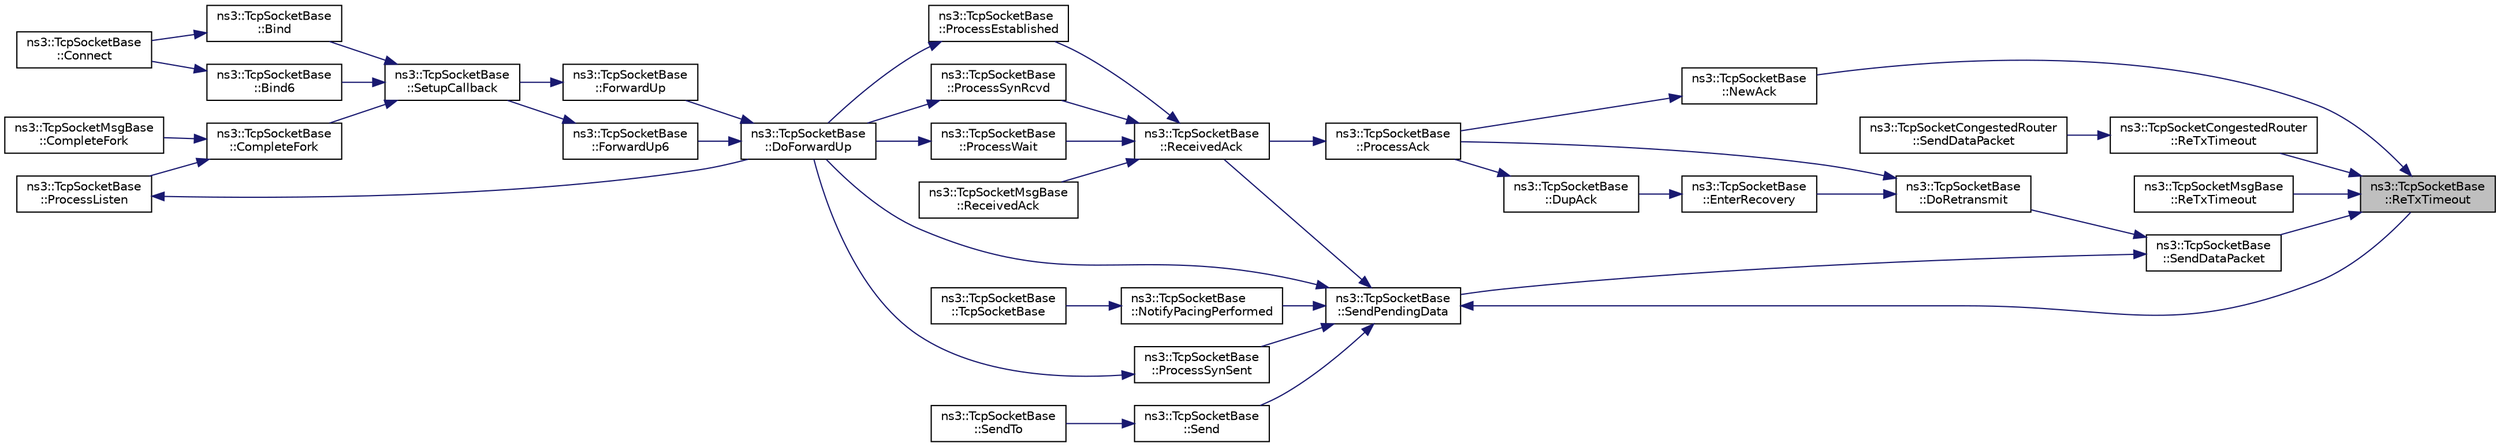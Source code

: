 digraph "ns3::TcpSocketBase::ReTxTimeout"
{
 // LATEX_PDF_SIZE
  edge [fontname="Helvetica",fontsize="10",labelfontname="Helvetica",labelfontsize="10"];
  node [fontname="Helvetica",fontsize="10",shape=record];
  rankdir="RL";
  Node1 [label="ns3::TcpSocketBase\l::ReTxTimeout",height=0.2,width=0.4,color="black", fillcolor="grey75", style="filled", fontcolor="black",tooltip="An RTO event happened."];
  Node1 -> Node2 [dir="back",color="midnightblue",fontsize="10",style="solid",fontname="Helvetica"];
  Node2 [label="ns3::TcpSocketBase\l::NewAck",height=0.2,width=0.4,color="black", fillcolor="white", style="filled",URL="$classns3_1_1_tcp_socket_base.html#a13401dd51854607d0521a35bf2622761",tooltip="Update buffers w.r.t."];
  Node2 -> Node3 [dir="back",color="midnightblue",fontsize="10",style="solid",fontname="Helvetica"];
  Node3 [label="ns3::TcpSocketBase\l::ProcessAck",height=0.2,width=0.4,color="black", fillcolor="white", style="filled",URL="$classns3_1_1_tcp_socket_base.html#ad510be50dd8e1c5cdcd31fb5b690e63d",tooltip="Process a received ack."];
  Node3 -> Node4 [dir="back",color="midnightblue",fontsize="10",style="solid",fontname="Helvetica"];
  Node4 [label="ns3::TcpSocketBase\l::ReceivedAck",height=0.2,width=0.4,color="black", fillcolor="white", style="filled",URL="$classns3_1_1_tcp_socket_base.html#a695c036628adf8a204a653dbf178f8cd",tooltip="Received an ACK packet."];
  Node4 -> Node5 [dir="back",color="midnightblue",fontsize="10",style="solid",fontname="Helvetica"];
  Node5 [label="ns3::TcpSocketBase\l::ProcessEstablished",height=0.2,width=0.4,color="black", fillcolor="white", style="filled",URL="$classns3_1_1_tcp_socket_base.html#a0deda9c6a4f777bf660b190cd73b102f",tooltip="Received a packet upon ESTABLISHED state."];
  Node5 -> Node6 [dir="back",color="midnightblue",fontsize="10",style="solid",fontname="Helvetica"];
  Node6 [label="ns3::TcpSocketBase\l::DoForwardUp",height=0.2,width=0.4,color="black", fillcolor="white", style="filled",URL="$classns3_1_1_tcp_socket_base.html#ad5e7b21b9e9371bf9c19da5d3c56aac1",tooltip="Called by TcpSocketBase::ForwardUp{,6}()."];
  Node6 -> Node7 [dir="back",color="midnightblue",fontsize="10",style="solid",fontname="Helvetica"];
  Node7 [label="ns3::TcpSocketBase\l::ForwardUp",height=0.2,width=0.4,color="black", fillcolor="white", style="filled",URL="$classns3_1_1_tcp_socket_base.html#a2ebbcb9713facc9481341fcd972cdd82",tooltip="Called by the L3 protocol when it received a packet to pass on to TCP."];
  Node7 -> Node8 [dir="back",color="midnightblue",fontsize="10",style="solid",fontname="Helvetica"];
  Node8 [label="ns3::TcpSocketBase\l::SetupCallback",height=0.2,width=0.4,color="black", fillcolor="white", style="filled",URL="$classns3_1_1_tcp_socket_base.html#a18a50820f806878422527d507268c4ac",tooltip="Common part of the two Bind(), i.e."];
  Node8 -> Node9 [dir="back",color="midnightblue",fontsize="10",style="solid",fontname="Helvetica"];
  Node9 [label="ns3::TcpSocketBase\l::Bind",height=0.2,width=0.4,color="black", fillcolor="white", style="filled",URL="$classns3_1_1_tcp_socket_base.html#a7a9a87b74c1ce59ac89df8d9221681dd",tooltip="Allocate a local IPv4 endpoint for this socket."];
  Node9 -> Node10 [dir="back",color="midnightblue",fontsize="10",style="solid",fontname="Helvetica"];
  Node10 [label="ns3::TcpSocketBase\l::Connect",height=0.2,width=0.4,color="black", fillcolor="white", style="filled",URL="$classns3_1_1_tcp_socket_base.html#aabd08c9eb0ee3c88c855eb7268e392bf",tooltip="Initiate a connection to a remote host."];
  Node8 -> Node11 [dir="back",color="midnightblue",fontsize="10",style="solid",fontname="Helvetica"];
  Node11 [label="ns3::TcpSocketBase\l::Bind6",height=0.2,width=0.4,color="black", fillcolor="white", style="filled",URL="$classns3_1_1_tcp_socket_base.html#abe62bb701ac4f057199d5c34938a96a9",tooltip="Allocate a local IPv6 endpoint for this socket."];
  Node11 -> Node10 [dir="back",color="midnightblue",fontsize="10",style="solid",fontname="Helvetica"];
  Node8 -> Node12 [dir="back",color="midnightblue",fontsize="10",style="solid",fontname="Helvetica"];
  Node12 [label="ns3::TcpSocketBase\l::CompleteFork",height=0.2,width=0.4,color="black", fillcolor="white", style="filled",URL="$classns3_1_1_tcp_socket_base.html#abba7d4c43acb3f9356e348b970a882fb",tooltip="Complete a connection by forking the socket."];
  Node12 -> Node13 [dir="back",color="midnightblue",fontsize="10",style="solid",fontname="Helvetica"];
  Node13 [label="ns3::TcpSocketMsgBase\l::CompleteFork",height=0.2,width=0.4,color="black", fillcolor="white", style="filled",URL="$classns3_1_1_tcp_socket_msg_base.html#a1509ce6df2f3e5384889f03b5de06a45",tooltip="Complete a connection by forking the socket."];
  Node12 -> Node14 [dir="back",color="midnightblue",fontsize="10",style="solid",fontname="Helvetica"];
  Node14 [label="ns3::TcpSocketBase\l::ProcessListen",height=0.2,width=0.4,color="black", fillcolor="white", style="filled",URL="$classns3_1_1_tcp_socket_base.html#adc3976e8b42e884f5d99def1d5e2647f",tooltip="Received a packet upon LISTEN state."];
  Node14 -> Node6 [dir="back",color="midnightblue",fontsize="10",style="solid",fontname="Helvetica"];
  Node6 -> Node15 [dir="back",color="midnightblue",fontsize="10",style="solid",fontname="Helvetica"];
  Node15 [label="ns3::TcpSocketBase\l::ForwardUp6",height=0.2,width=0.4,color="black", fillcolor="white", style="filled",URL="$classns3_1_1_tcp_socket_base.html#aa0cd34b3562685596b2c3fd1e6a42a6f",tooltip="Called by the L3 protocol when it received a packet to pass on to TCP."];
  Node15 -> Node8 [dir="back",color="midnightblue",fontsize="10",style="solid",fontname="Helvetica"];
  Node4 -> Node16 [dir="back",color="midnightblue",fontsize="10",style="solid",fontname="Helvetica"];
  Node16 [label="ns3::TcpSocketBase\l::ProcessSynRcvd",height=0.2,width=0.4,color="black", fillcolor="white", style="filled",URL="$classns3_1_1_tcp_socket_base.html#a69113acf27c4b8267c9e107a5dca7cc1",tooltip="Received a packet upon SYN_RCVD."];
  Node16 -> Node6 [dir="back",color="midnightblue",fontsize="10",style="solid",fontname="Helvetica"];
  Node4 -> Node17 [dir="back",color="midnightblue",fontsize="10",style="solid",fontname="Helvetica"];
  Node17 [label="ns3::TcpSocketBase\l::ProcessWait",height=0.2,width=0.4,color="black", fillcolor="white", style="filled",URL="$classns3_1_1_tcp_socket_base.html#a58aa892c1cb33908aca5ca36967a2a99",tooltip="Received a packet upon CLOSE_WAIT, FIN_WAIT_1, FIN_WAIT_2."];
  Node17 -> Node6 [dir="back",color="midnightblue",fontsize="10",style="solid",fontname="Helvetica"];
  Node4 -> Node18 [dir="back",color="midnightblue",fontsize="10",style="solid",fontname="Helvetica"];
  Node18 [label="ns3::TcpSocketMsgBase\l::ReceivedAck",height=0.2,width=0.4,color="black", fillcolor="white", style="filled",URL="$classns3_1_1_tcp_socket_msg_base.html#a9e6d6d2050a0e9c8a06a44462a1a7aa7",tooltip="Received an ACK packet."];
  Node1 -> Node19 [dir="back",color="midnightblue",fontsize="10",style="solid",fontname="Helvetica"];
  Node19 [label="ns3::TcpSocketCongestedRouter\l::ReTxTimeout",height=0.2,width=0.4,color="black", fillcolor="white", style="filled",URL="$classns3_1_1_tcp_socket_congested_router.html#a7968b0600e13014e05334d2645818363",tooltip="An RTO event happened."];
  Node19 -> Node20 [dir="back",color="midnightblue",fontsize="10",style="solid",fontname="Helvetica"];
  Node20 [label="ns3::TcpSocketCongestedRouter\l::SendDataPacket",height=0.2,width=0.4,color="black", fillcolor="white", style="filled",URL="$classns3_1_1_tcp_socket_congested_router.html#a38a8f936ef3bc7edd10fe0bbcccf2d2d",tooltip="Extract at most maxSize bytes from the TxBuffer at sequence seq, add the TCP header,..."];
  Node1 -> Node21 [dir="back",color="midnightblue",fontsize="10",style="solid",fontname="Helvetica"];
  Node21 [label="ns3::TcpSocketMsgBase\l::ReTxTimeout",height=0.2,width=0.4,color="black", fillcolor="white", style="filled",URL="$classns3_1_1_tcp_socket_msg_base.html#af890d12f15ead128b26ca59b47a14c53",tooltip="An RTO event happened."];
  Node1 -> Node22 [dir="back",color="midnightblue",fontsize="10",style="solid",fontname="Helvetica"];
  Node22 [label="ns3::TcpSocketBase\l::SendDataPacket",height=0.2,width=0.4,color="black", fillcolor="white", style="filled",URL="$classns3_1_1_tcp_socket_base.html#a677488c04da1df87f916953a40e1bd64",tooltip="Extract at most maxSize bytes from the TxBuffer at sequence seq, add the TCP header,..."];
  Node22 -> Node23 [dir="back",color="midnightblue",fontsize="10",style="solid",fontname="Helvetica"];
  Node23 [label="ns3::TcpSocketBase\l::DoRetransmit",height=0.2,width=0.4,color="black", fillcolor="white", style="filled",URL="$classns3_1_1_tcp_socket_base.html#a13b6b897811a48523988f8af6e9130d3",tooltip="Retransmit the first segment marked as lost, without considering available window nor pacing."];
  Node23 -> Node24 [dir="back",color="midnightblue",fontsize="10",style="solid",fontname="Helvetica"];
  Node24 [label="ns3::TcpSocketBase\l::EnterRecovery",height=0.2,width=0.4,color="black", fillcolor="white", style="filled",URL="$classns3_1_1_tcp_socket_base.html#a29db1304794ef5f05edda4d68939a72f",tooltip="Enter the CA_RECOVERY, and retransmit the head."];
  Node24 -> Node25 [dir="back",color="midnightblue",fontsize="10",style="solid",fontname="Helvetica"];
  Node25 [label="ns3::TcpSocketBase\l::DupAck",height=0.2,width=0.4,color="black", fillcolor="white", style="filled",URL="$classns3_1_1_tcp_socket_base.html#a94595abf8358c16b7ff8e5f89298f7e5",tooltip="Dupack management."];
  Node25 -> Node3 [dir="back",color="midnightblue",fontsize="10",style="solid",fontname="Helvetica"];
  Node23 -> Node3 [dir="back",color="midnightblue",fontsize="10",style="solid",fontname="Helvetica"];
  Node22 -> Node26 [dir="back",color="midnightblue",fontsize="10",style="solid",fontname="Helvetica"];
  Node26 [label="ns3::TcpSocketBase\l::SendPendingData",height=0.2,width=0.4,color="black", fillcolor="white", style="filled",URL="$classns3_1_1_tcp_socket_base.html#a129ac0ec5fc399fa7c5552c615ae6562",tooltip="Send as much pending data as possible according to the Tx window."];
  Node26 -> Node6 [dir="back",color="midnightblue",fontsize="10",style="solid",fontname="Helvetica"];
  Node26 -> Node27 [dir="back",color="midnightblue",fontsize="10",style="solid",fontname="Helvetica"];
  Node27 [label="ns3::TcpSocketBase\l::NotifyPacingPerformed",height=0.2,width=0.4,color="black", fillcolor="white", style="filled",URL="$classns3_1_1_tcp_socket_base.html#aeef4bd964e936a20f021588269ec184e",tooltip="Notify Pacing."];
  Node27 -> Node28 [dir="back",color="midnightblue",fontsize="10",style="solid",fontname="Helvetica"];
  Node28 [label="ns3::TcpSocketBase\l::TcpSocketBase",height=0.2,width=0.4,color="black", fillcolor="white", style="filled",URL="$classns3_1_1_tcp_socket_base.html#a89e51540a8ac03d929349ae2ec56239b",tooltip="Create an unbound TCP socket."];
  Node26 -> Node29 [dir="back",color="midnightblue",fontsize="10",style="solid",fontname="Helvetica"];
  Node29 [label="ns3::TcpSocketBase\l::ProcessSynSent",height=0.2,width=0.4,color="black", fillcolor="white", style="filled",URL="$classns3_1_1_tcp_socket_base.html#a2e9b990c6a4d686291033a393290906b",tooltip="Received a packet upon SYN_SENT."];
  Node29 -> Node6 [dir="back",color="midnightblue",fontsize="10",style="solid",fontname="Helvetica"];
  Node26 -> Node4 [dir="back",color="midnightblue",fontsize="10",style="solid",fontname="Helvetica"];
  Node26 -> Node1 [dir="back",color="midnightblue",fontsize="10",style="solid",fontname="Helvetica"];
  Node26 -> Node30 [dir="back",color="midnightblue",fontsize="10",style="solid",fontname="Helvetica"];
  Node30 [label="ns3::TcpSocketBase\l::Send",height=0.2,width=0.4,color="black", fillcolor="white", style="filled",URL="$classns3_1_1_tcp_socket_base.html#a172e373bab86078af4462fc1415c59e4",tooltip="Send data (or dummy data) to the remote host."];
  Node30 -> Node31 [dir="back",color="midnightblue",fontsize="10",style="solid",fontname="Helvetica"];
  Node31 [label="ns3::TcpSocketBase\l::SendTo",height=0.2,width=0.4,color="black", fillcolor="white", style="filled",URL="$classns3_1_1_tcp_socket_base.html#ac7bd6956cd3d723c454814698bc8f094",tooltip="Send data to a specified peer."];
}
